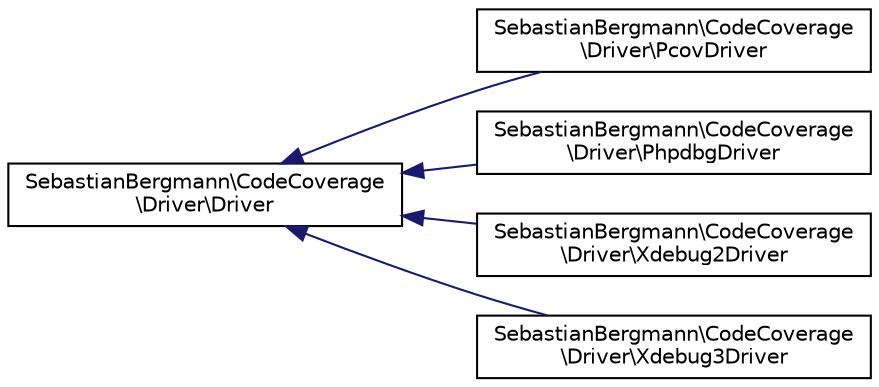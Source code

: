 digraph "Graphical Class Hierarchy"
{
  edge [fontname="Helvetica",fontsize="10",labelfontname="Helvetica",labelfontsize="10"];
  node [fontname="Helvetica",fontsize="10",shape=record];
  rankdir="LR";
  Node0 [label="SebastianBergmann\\CodeCoverage\l\\Driver\\Driver",height=0.2,width=0.4,color="black", fillcolor="white", style="filled",URL="$classSebastianBergmann_1_1CodeCoverage_1_1Driver_1_1Driver.html"];
  Node0 -> Node1 [dir="back",color="midnightblue",fontsize="10",style="solid",fontname="Helvetica"];
  Node1 [label="SebastianBergmann\\CodeCoverage\l\\Driver\\PcovDriver",height=0.2,width=0.4,color="black", fillcolor="white", style="filled",URL="$classSebastianBergmann_1_1CodeCoverage_1_1Driver_1_1PcovDriver.html"];
  Node0 -> Node2 [dir="back",color="midnightblue",fontsize="10",style="solid",fontname="Helvetica"];
  Node2 [label="SebastianBergmann\\CodeCoverage\l\\Driver\\PhpdbgDriver",height=0.2,width=0.4,color="black", fillcolor="white", style="filled",URL="$classSebastianBergmann_1_1CodeCoverage_1_1Driver_1_1PhpdbgDriver.html"];
  Node0 -> Node3 [dir="back",color="midnightblue",fontsize="10",style="solid",fontname="Helvetica"];
  Node3 [label="SebastianBergmann\\CodeCoverage\l\\Driver\\Xdebug2Driver",height=0.2,width=0.4,color="black", fillcolor="white", style="filled",URL="$classSebastianBergmann_1_1CodeCoverage_1_1Driver_1_1Xdebug2Driver.html"];
  Node0 -> Node4 [dir="back",color="midnightblue",fontsize="10",style="solid",fontname="Helvetica"];
  Node4 [label="SebastianBergmann\\CodeCoverage\l\\Driver\\Xdebug3Driver",height=0.2,width=0.4,color="black", fillcolor="white", style="filled",URL="$classSebastianBergmann_1_1CodeCoverage_1_1Driver_1_1Xdebug3Driver.html"];
}
